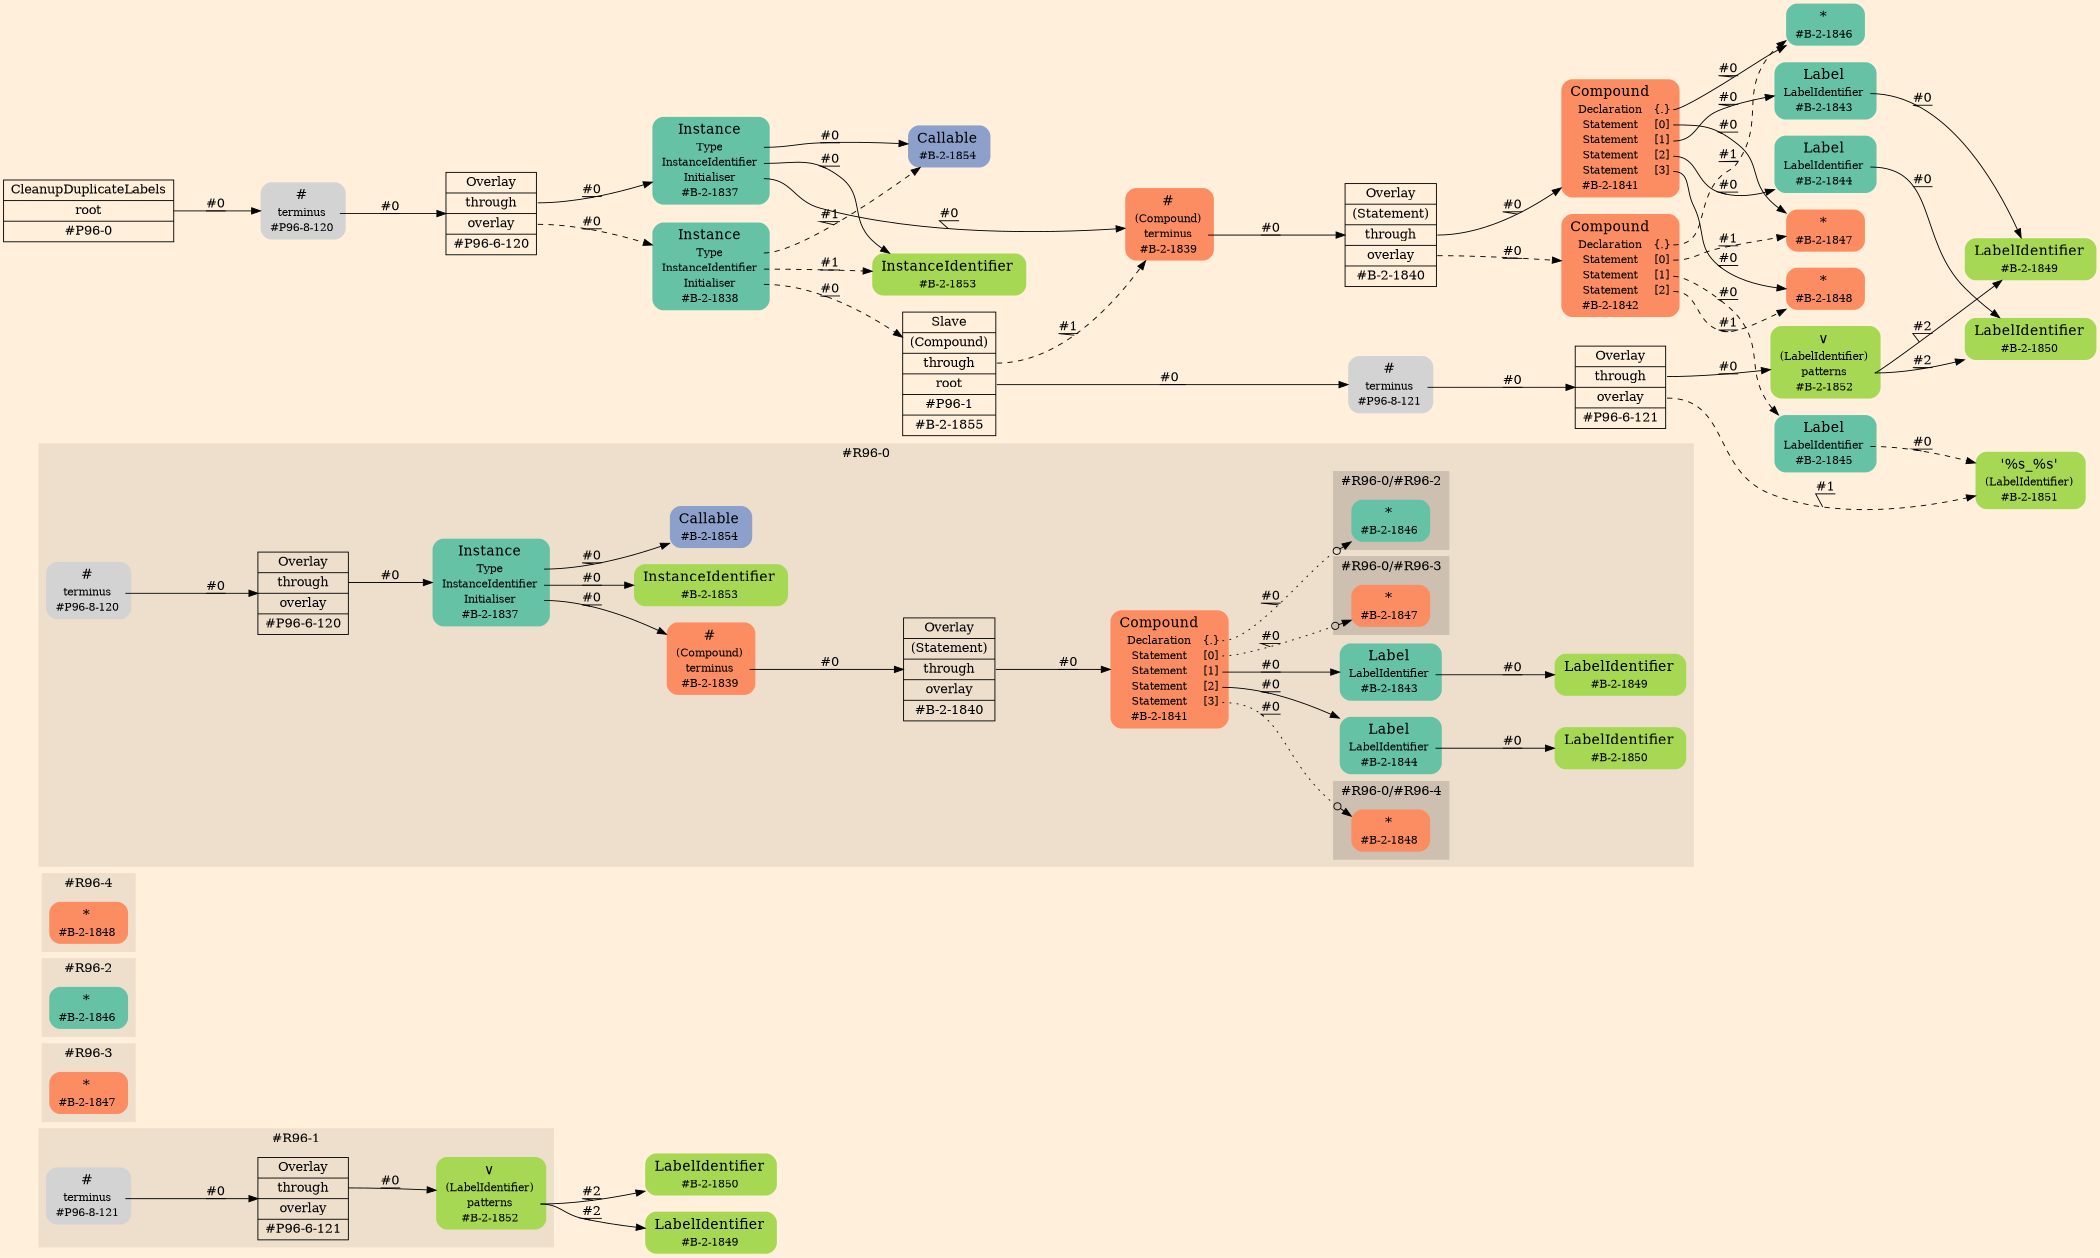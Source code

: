 digraph Inferno {
graph [
    rankdir = "LR"
    ranksep = 1.0
    size = "14,20"
    bgcolor = antiquewhite1
    color = black
    fontcolor = black
];
node [
];
// -------------------- figure #R96-1 --------------------
"#R96-1/#B-2-1850" [
    shape = "plaintext"
    fillcolor = "/set28/5"
    label = <<TABLE BORDER="0" CELLBORDER="0" CELLSPACING="0">
     <TR><TD><FONT POINT-SIZE="16.0">LabelIdentifier</FONT></TD><TD></TD></TR>
     <TR><TD>#B-2-1850</TD><TD PORT="port0"></TD></TR>
    </TABLE>>
    style = "rounded,filled"
    fontsize = "12"
];

"#R96-1/#B-2-1849" [
    shape = "plaintext"
    fillcolor = "/set28/5"
    label = <<TABLE BORDER="0" CELLBORDER="0" CELLSPACING="0">
     <TR><TD><FONT POINT-SIZE="16.0">LabelIdentifier</FONT></TD><TD></TD></TR>
     <TR><TD>#B-2-1849</TD><TD PORT="port0"></TD></TR>
    </TABLE>>
    style = "rounded,filled"
    fontsize = "12"
];

subgraph "cluster#R96-1" {
    label = "#R96-1"
    style = "filled"
    color = antiquewhite2
    "#R96-1/#P96-6-121" [
        shape = "record"
        fillcolor = antiquewhite2
        label = "<fixed> Overlay | <port0> through | <port1> overlay | <port2> #P96-6-121"
        style = "filled"
        fontsize = "14"
        color = black
        fontcolor = black
    ];
    
    "#R96-1/#B-2-1852" [
        shape = "plaintext"
        fillcolor = "/set28/5"
        label = <<TABLE BORDER="0" CELLBORDER="0" CELLSPACING="0">
         <TR><TD><FONT POINT-SIZE="16.0">∨</FONT></TD><TD></TD></TR>
         <TR><TD>(LabelIdentifier)</TD><TD PORT="port0"></TD></TR>
         <TR><TD>patterns</TD><TD PORT="port1"></TD></TR>
         <TR><TD>#B-2-1852</TD><TD PORT="port2"></TD></TR>
        </TABLE>>
        style = "rounded,filled"
        fontsize = "12"
    ];
    
    "#R96-1/#P96-8-121" [
        shape = "plaintext"
        label = <<TABLE BORDER="0" CELLBORDER="0" CELLSPACING="0">
         <TR><TD><FONT POINT-SIZE="16.0">#</FONT></TD><TD></TD></TR>
         <TR><TD>terminus</TD><TD PORT="port0"></TD></TR>
         <TR><TD>#P96-8-121</TD><TD PORT="port1"></TD></TR>
        </TABLE>>
        style = "rounded,filled"
        fontsize = "12"
    ];
    
}


// -------------------- figure #R96-3 --------------------
subgraph "cluster#R96-3" {
    label = "#R96-3"
    style = "filled"
    color = antiquewhite2
    "#R96-3/#B-2-1847" [
        shape = "plaintext"
        fillcolor = "/set28/2"
        label = <<TABLE BORDER="0" CELLBORDER="0" CELLSPACING="0">
         <TR><TD><FONT POINT-SIZE="16.0">*</FONT></TD><TD></TD></TR>
         <TR><TD>#B-2-1847</TD><TD PORT="port0"></TD></TR>
        </TABLE>>
        style = "rounded,filled"
        fontsize = "12"
    ];
    
}


// -------------------- figure #R96-2 --------------------
subgraph "cluster#R96-2" {
    label = "#R96-2"
    style = "filled"
    color = antiquewhite2
    "#R96-2/#B-2-1846" [
        shape = "plaintext"
        fillcolor = "/set28/1"
        label = <<TABLE BORDER="0" CELLBORDER="0" CELLSPACING="0">
         <TR><TD><FONT POINT-SIZE="16.0">*</FONT></TD><TD></TD></TR>
         <TR><TD>#B-2-1846</TD><TD PORT="port0"></TD></TR>
        </TABLE>>
        style = "rounded,filled"
        fontsize = "12"
    ];
    
}


// -------------------- figure #R96-4 --------------------
subgraph "cluster#R96-4" {
    label = "#R96-4"
    style = "filled"
    color = antiquewhite2
    "#R96-4/#B-2-1848" [
        shape = "plaintext"
        fillcolor = "/set28/2"
        label = <<TABLE BORDER="0" CELLBORDER="0" CELLSPACING="0">
         <TR><TD><FONT POINT-SIZE="16.0">*</FONT></TD><TD></TD></TR>
         <TR><TD>#B-2-1848</TD><TD PORT="port0"></TD></TR>
        </TABLE>>
        style = "rounded,filled"
        fontsize = "12"
    ];
    
}


// -------------------- figure #R96-0 --------------------
subgraph "cluster#R96-0" {
    label = "#R96-0"
    style = "filled"
    color = antiquewhite2
    "#R96-0/#B-2-1849" [
        shape = "plaintext"
        fillcolor = "/set28/5"
        label = <<TABLE BORDER="0" CELLBORDER="0" CELLSPACING="0">
         <TR><TD><FONT POINT-SIZE="16.0">LabelIdentifier</FONT></TD><TD></TD></TR>
         <TR><TD>#B-2-1849</TD><TD PORT="port0"></TD></TR>
        </TABLE>>
        style = "rounded,filled"
        fontsize = "12"
    ];
    
    "#R96-0/#B-2-1837" [
        shape = "plaintext"
        fillcolor = "/set28/1"
        label = <<TABLE BORDER="0" CELLBORDER="0" CELLSPACING="0">
         <TR><TD><FONT POINT-SIZE="16.0">Instance</FONT></TD><TD></TD></TR>
         <TR><TD>Type</TD><TD PORT="port0"></TD></TR>
         <TR><TD>InstanceIdentifier</TD><TD PORT="port1"></TD></TR>
         <TR><TD>Initialiser</TD><TD PORT="port2"></TD></TR>
         <TR><TD>#B-2-1837</TD><TD PORT="port3"></TD></TR>
        </TABLE>>
        style = "rounded,filled"
        fontsize = "12"
    ];
    
    "#R96-0/#B-2-1840" [
        shape = "record"
        fillcolor = antiquewhite2
        label = "<fixed> Overlay | <port0> (Statement) | <port1> through | <port2> overlay | <port3> #B-2-1840"
        style = "filled"
        fontsize = "14"
        color = black
        fontcolor = black
    ];
    
    "#R96-0/#B-2-1853" [
        shape = "plaintext"
        fillcolor = "/set28/5"
        label = <<TABLE BORDER="0" CELLBORDER="0" CELLSPACING="0">
         <TR><TD><FONT POINT-SIZE="16.0">InstanceIdentifier</FONT></TD><TD></TD></TR>
         <TR><TD>#B-2-1853</TD><TD PORT="port0"></TD></TR>
        </TABLE>>
        style = "rounded,filled"
        fontsize = "12"
    ];
    
    "#R96-0/#B-2-1843" [
        shape = "plaintext"
        fillcolor = "/set28/1"
        label = <<TABLE BORDER="0" CELLBORDER="0" CELLSPACING="0">
         <TR><TD><FONT POINT-SIZE="16.0">Label</FONT></TD><TD></TD></TR>
         <TR><TD>LabelIdentifier</TD><TD PORT="port0"></TD></TR>
         <TR><TD>#B-2-1843</TD><TD PORT="port1"></TD></TR>
        </TABLE>>
        style = "rounded,filled"
        fontsize = "12"
    ];
    
    "#R96-0/#B-2-1854" [
        shape = "plaintext"
        fillcolor = "/set28/3"
        label = <<TABLE BORDER="0" CELLBORDER="0" CELLSPACING="0">
         <TR><TD><FONT POINT-SIZE="16.0">Callable</FONT></TD><TD></TD></TR>
         <TR><TD>#B-2-1854</TD><TD PORT="port0"></TD></TR>
        </TABLE>>
        style = "rounded,filled"
        fontsize = "12"
    ];
    
    "#R96-0/#P96-8-120" [
        shape = "plaintext"
        label = <<TABLE BORDER="0" CELLBORDER="0" CELLSPACING="0">
         <TR><TD><FONT POINT-SIZE="16.0">#</FONT></TD><TD></TD></TR>
         <TR><TD>terminus</TD><TD PORT="port0"></TD></TR>
         <TR><TD>#P96-8-120</TD><TD PORT="port1"></TD></TR>
        </TABLE>>
        style = "rounded,filled"
        fontsize = "12"
    ];
    
    "#R96-0/#P96-6-120" [
        shape = "record"
        fillcolor = antiquewhite2
        label = "<fixed> Overlay | <port0> through | <port1> overlay | <port2> #P96-6-120"
        style = "filled"
        fontsize = "14"
        color = black
        fontcolor = black
    ];
    
    "#R96-0/#B-2-1839" [
        shape = "plaintext"
        fillcolor = "/set28/2"
        label = <<TABLE BORDER="0" CELLBORDER="0" CELLSPACING="0">
         <TR><TD><FONT POINT-SIZE="16.0">#</FONT></TD><TD></TD></TR>
         <TR><TD>(Compound)</TD><TD PORT="port0"></TD></TR>
         <TR><TD>terminus</TD><TD PORT="port1"></TD></TR>
         <TR><TD>#B-2-1839</TD><TD PORT="port2"></TD></TR>
        </TABLE>>
        style = "rounded,filled"
        fontsize = "12"
    ];
    
    "#R96-0/#B-2-1844" [
        shape = "plaintext"
        fillcolor = "/set28/1"
        label = <<TABLE BORDER="0" CELLBORDER="0" CELLSPACING="0">
         <TR><TD><FONT POINT-SIZE="16.0">Label</FONT></TD><TD></TD></TR>
         <TR><TD>LabelIdentifier</TD><TD PORT="port0"></TD></TR>
         <TR><TD>#B-2-1844</TD><TD PORT="port1"></TD></TR>
        </TABLE>>
        style = "rounded,filled"
        fontsize = "12"
    ];
    
    "#R96-0/#B-2-1850" [
        shape = "plaintext"
        fillcolor = "/set28/5"
        label = <<TABLE BORDER="0" CELLBORDER="0" CELLSPACING="0">
         <TR><TD><FONT POINT-SIZE="16.0">LabelIdentifier</FONT></TD><TD></TD></TR>
         <TR><TD>#B-2-1850</TD><TD PORT="port0"></TD></TR>
        </TABLE>>
        style = "rounded,filled"
        fontsize = "12"
    ];
    
    "#R96-0/#B-2-1841" [
        shape = "plaintext"
        fillcolor = "/set28/2"
        label = <<TABLE BORDER="0" CELLBORDER="0" CELLSPACING="0">
         <TR><TD><FONT POINT-SIZE="16.0">Compound</FONT></TD><TD></TD></TR>
         <TR><TD>Declaration</TD><TD PORT="port0">{.}</TD></TR>
         <TR><TD>Statement</TD><TD PORT="port1">[0]</TD></TR>
         <TR><TD>Statement</TD><TD PORT="port2">[1]</TD></TR>
         <TR><TD>Statement</TD><TD PORT="port3">[2]</TD></TR>
         <TR><TD>Statement</TD><TD PORT="port4">[3]</TD></TR>
         <TR><TD>#B-2-1841</TD><TD PORT="port5"></TD></TR>
        </TABLE>>
        style = "rounded,filled"
        fontsize = "12"
    ];
    
    subgraph "cluster#R96-0/#R96-4" {
        label = "#R96-0/#R96-4"
        style = "filled"
        color = antiquewhite3
        "#R96-0/#0/#B-2-1848" [
            shape = "plaintext"
            fillcolor = "/set28/2"
            label = <<TABLE BORDER="0" CELLBORDER="0" CELLSPACING="0">
             <TR><TD><FONT POINT-SIZE="16.0">*</FONT></TD><TD></TD></TR>
             <TR><TD>#B-2-1848</TD><TD PORT="port0"></TD></TR>
            </TABLE>>
            style = "rounded,filled"
            fontsize = "12"
        ];
        
    }
    
    subgraph "cluster#R96-0/#R96-2" {
        label = "#R96-0/#R96-2"
        style = "filled"
        color = antiquewhite3
        "#R96-0/#0/#B-2-1846" [
            shape = "plaintext"
            fillcolor = "/set28/1"
            label = <<TABLE BORDER="0" CELLBORDER="0" CELLSPACING="0">
             <TR><TD><FONT POINT-SIZE="16.0">*</FONT></TD><TD></TD></TR>
             <TR><TD>#B-2-1846</TD><TD PORT="port0"></TD></TR>
            </TABLE>>
            style = "rounded,filled"
            fontsize = "12"
        ];
        
    }
    
    subgraph "cluster#R96-0/#R96-3" {
        label = "#R96-0/#R96-3"
        style = "filled"
        color = antiquewhite3
        "#R96-0/#0/#B-2-1847" [
            shape = "plaintext"
            fillcolor = "/set28/2"
            label = <<TABLE BORDER="0" CELLBORDER="0" CELLSPACING="0">
             <TR><TD><FONT POINT-SIZE="16.0">*</FONT></TD><TD></TD></TR>
             <TR><TD>#B-2-1847</TD><TD PORT="port0"></TD></TR>
            </TABLE>>
            style = "rounded,filled"
            fontsize = "12"
        ];
        
    }
    
}


// -------------------- transformation figure --------------------
"CR#P96-0" [
    shape = "record"
    fillcolor = antiquewhite1
    label = "<fixed> CleanupDuplicateLabels | <port0> root | <port1> #P96-0"
    style = "filled"
    fontsize = "14"
    color = black
    fontcolor = black
];

"#P96-8-120" [
    shape = "plaintext"
    label = <<TABLE BORDER="0" CELLBORDER="0" CELLSPACING="0">
     <TR><TD><FONT POINT-SIZE="16.0">#</FONT></TD><TD></TD></TR>
     <TR><TD>terminus</TD><TD PORT="port0"></TD></TR>
     <TR><TD>#P96-8-120</TD><TD PORT="port1"></TD></TR>
    </TABLE>>
    style = "rounded,filled"
    fontsize = "12"
];

"#P96-6-120" [
    shape = "record"
    fillcolor = antiquewhite1
    label = "<fixed> Overlay | <port0> through | <port1> overlay | <port2> #P96-6-120"
    style = "filled"
    fontsize = "14"
    color = black
    fontcolor = black
];

"#B-2-1837" [
    shape = "plaintext"
    fillcolor = "/set28/1"
    label = <<TABLE BORDER="0" CELLBORDER="0" CELLSPACING="0">
     <TR><TD><FONT POINT-SIZE="16.0">Instance</FONT></TD><TD></TD></TR>
     <TR><TD>Type</TD><TD PORT="port0"></TD></TR>
     <TR><TD>InstanceIdentifier</TD><TD PORT="port1"></TD></TR>
     <TR><TD>Initialiser</TD><TD PORT="port2"></TD></TR>
     <TR><TD>#B-2-1837</TD><TD PORT="port3"></TD></TR>
    </TABLE>>
    style = "rounded,filled"
    fontsize = "12"
];

"#B-2-1854" [
    shape = "plaintext"
    fillcolor = "/set28/3"
    label = <<TABLE BORDER="0" CELLBORDER="0" CELLSPACING="0">
     <TR><TD><FONT POINT-SIZE="16.0">Callable</FONT></TD><TD></TD></TR>
     <TR><TD>#B-2-1854</TD><TD PORT="port0"></TD></TR>
    </TABLE>>
    style = "rounded,filled"
    fontsize = "12"
];

"#B-2-1853" [
    shape = "plaintext"
    fillcolor = "/set28/5"
    label = <<TABLE BORDER="0" CELLBORDER="0" CELLSPACING="0">
     <TR><TD><FONT POINT-SIZE="16.0">InstanceIdentifier</FONT></TD><TD></TD></TR>
     <TR><TD>#B-2-1853</TD><TD PORT="port0"></TD></TR>
    </TABLE>>
    style = "rounded,filled"
    fontsize = "12"
];

"#B-2-1839" [
    shape = "plaintext"
    fillcolor = "/set28/2"
    label = <<TABLE BORDER="0" CELLBORDER="0" CELLSPACING="0">
     <TR><TD><FONT POINT-SIZE="16.0">#</FONT></TD><TD></TD></TR>
     <TR><TD>(Compound)</TD><TD PORT="port0"></TD></TR>
     <TR><TD>terminus</TD><TD PORT="port1"></TD></TR>
     <TR><TD>#B-2-1839</TD><TD PORT="port2"></TD></TR>
    </TABLE>>
    style = "rounded,filled"
    fontsize = "12"
];

"#B-2-1840" [
    shape = "record"
    fillcolor = antiquewhite1
    label = "<fixed> Overlay | <port0> (Statement) | <port1> through | <port2> overlay | <port3> #B-2-1840"
    style = "filled"
    fontsize = "14"
    color = black
    fontcolor = black
];

"#B-2-1841" [
    shape = "plaintext"
    fillcolor = "/set28/2"
    label = <<TABLE BORDER="0" CELLBORDER="0" CELLSPACING="0">
     <TR><TD><FONT POINT-SIZE="16.0">Compound</FONT></TD><TD></TD></TR>
     <TR><TD>Declaration</TD><TD PORT="port0">{.}</TD></TR>
     <TR><TD>Statement</TD><TD PORT="port1">[0]</TD></TR>
     <TR><TD>Statement</TD><TD PORT="port2">[1]</TD></TR>
     <TR><TD>Statement</TD><TD PORT="port3">[2]</TD></TR>
     <TR><TD>Statement</TD><TD PORT="port4">[3]</TD></TR>
     <TR><TD>#B-2-1841</TD><TD PORT="port5"></TD></TR>
    </TABLE>>
    style = "rounded,filled"
    fontsize = "12"
];

"#B-2-1846" [
    shape = "plaintext"
    fillcolor = "/set28/1"
    label = <<TABLE BORDER="0" CELLBORDER="0" CELLSPACING="0">
     <TR><TD><FONT POINT-SIZE="16.0">*</FONT></TD><TD></TD></TR>
     <TR><TD>#B-2-1846</TD><TD PORT="port0"></TD></TR>
    </TABLE>>
    style = "rounded,filled"
    fontsize = "12"
];

"#B-2-1847" [
    shape = "plaintext"
    fillcolor = "/set28/2"
    label = <<TABLE BORDER="0" CELLBORDER="0" CELLSPACING="0">
     <TR><TD><FONT POINT-SIZE="16.0">*</FONT></TD><TD></TD></TR>
     <TR><TD>#B-2-1847</TD><TD PORT="port0"></TD></TR>
    </TABLE>>
    style = "rounded,filled"
    fontsize = "12"
];

"#B-2-1843" [
    shape = "plaintext"
    fillcolor = "/set28/1"
    label = <<TABLE BORDER="0" CELLBORDER="0" CELLSPACING="0">
     <TR><TD><FONT POINT-SIZE="16.0">Label</FONT></TD><TD></TD></TR>
     <TR><TD>LabelIdentifier</TD><TD PORT="port0"></TD></TR>
     <TR><TD>#B-2-1843</TD><TD PORT="port1"></TD></TR>
    </TABLE>>
    style = "rounded,filled"
    fontsize = "12"
];

"#B-2-1849" [
    shape = "plaintext"
    fillcolor = "/set28/5"
    label = <<TABLE BORDER="0" CELLBORDER="0" CELLSPACING="0">
     <TR><TD><FONT POINT-SIZE="16.0">LabelIdentifier</FONT></TD><TD></TD></TR>
     <TR><TD>#B-2-1849</TD><TD PORT="port0"></TD></TR>
    </TABLE>>
    style = "rounded,filled"
    fontsize = "12"
];

"#B-2-1844" [
    shape = "plaintext"
    fillcolor = "/set28/1"
    label = <<TABLE BORDER="0" CELLBORDER="0" CELLSPACING="0">
     <TR><TD><FONT POINT-SIZE="16.0">Label</FONT></TD><TD></TD></TR>
     <TR><TD>LabelIdentifier</TD><TD PORT="port0"></TD></TR>
     <TR><TD>#B-2-1844</TD><TD PORT="port1"></TD></TR>
    </TABLE>>
    style = "rounded,filled"
    fontsize = "12"
];

"#B-2-1850" [
    shape = "plaintext"
    fillcolor = "/set28/5"
    label = <<TABLE BORDER="0" CELLBORDER="0" CELLSPACING="0">
     <TR><TD><FONT POINT-SIZE="16.0">LabelIdentifier</FONT></TD><TD></TD></TR>
     <TR><TD>#B-2-1850</TD><TD PORT="port0"></TD></TR>
    </TABLE>>
    style = "rounded,filled"
    fontsize = "12"
];

"#B-2-1848" [
    shape = "plaintext"
    fillcolor = "/set28/2"
    label = <<TABLE BORDER="0" CELLBORDER="0" CELLSPACING="0">
     <TR><TD><FONT POINT-SIZE="16.0">*</FONT></TD><TD></TD></TR>
     <TR><TD>#B-2-1848</TD><TD PORT="port0"></TD></TR>
    </TABLE>>
    style = "rounded,filled"
    fontsize = "12"
];

"#B-2-1842" [
    shape = "plaintext"
    fillcolor = "/set28/2"
    label = <<TABLE BORDER="0" CELLBORDER="0" CELLSPACING="0">
     <TR><TD><FONT POINT-SIZE="16.0">Compound</FONT></TD><TD></TD></TR>
     <TR><TD>Declaration</TD><TD PORT="port0">{.}</TD></TR>
     <TR><TD>Statement</TD><TD PORT="port1">[0]</TD></TR>
     <TR><TD>Statement</TD><TD PORT="port2">[1]</TD></TR>
     <TR><TD>Statement</TD><TD PORT="port3">[2]</TD></TR>
     <TR><TD>#B-2-1842</TD><TD PORT="port4"></TD></TR>
    </TABLE>>
    style = "rounded,filled"
    fontsize = "12"
];

"#B-2-1845" [
    shape = "plaintext"
    fillcolor = "/set28/1"
    label = <<TABLE BORDER="0" CELLBORDER="0" CELLSPACING="0">
     <TR><TD><FONT POINT-SIZE="16.0">Label</FONT></TD><TD></TD></TR>
     <TR><TD>LabelIdentifier</TD><TD PORT="port0"></TD></TR>
     <TR><TD>#B-2-1845</TD><TD PORT="port1"></TD></TR>
    </TABLE>>
    style = "rounded,filled"
    fontsize = "12"
];

"#B-2-1851" [
    shape = "plaintext"
    fillcolor = "/set28/5"
    label = <<TABLE BORDER="0" CELLBORDER="0" CELLSPACING="0">
     <TR><TD><FONT POINT-SIZE="16.0">'%s_%s'</FONT></TD><TD></TD></TR>
     <TR><TD>(LabelIdentifier)</TD><TD PORT="port0"></TD></TR>
     <TR><TD>#B-2-1851</TD><TD PORT="port1"></TD></TR>
    </TABLE>>
    style = "rounded,filled"
    fontsize = "12"
];

"#B-2-1838" [
    shape = "plaintext"
    fillcolor = "/set28/1"
    label = <<TABLE BORDER="0" CELLBORDER="0" CELLSPACING="0">
     <TR><TD><FONT POINT-SIZE="16.0">Instance</FONT></TD><TD></TD></TR>
     <TR><TD>Type</TD><TD PORT="port0"></TD></TR>
     <TR><TD>InstanceIdentifier</TD><TD PORT="port1"></TD></TR>
     <TR><TD>Initialiser</TD><TD PORT="port2"></TD></TR>
     <TR><TD>#B-2-1838</TD><TD PORT="port3"></TD></TR>
    </TABLE>>
    style = "rounded,filled"
    fontsize = "12"
];

"#B-2-1855" [
    shape = "record"
    fillcolor = antiquewhite1
    label = "<fixed> Slave | <port0> (Compound) | <port1> through | <port2> root | <port3> #P96-1 | <port4> #B-2-1855"
    style = "filled"
    fontsize = "14"
    color = black
    fontcolor = black
];

"#P96-8-121" [
    shape = "plaintext"
    label = <<TABLE BORDER="0" CELLBORDER="0" CELLSPACING="0">
     <TR><TD><FONT POINT-SIZE="16.0">#</FONT></TD><TD></TD></TR>
     <TR><TD>terminus</TD><TD PORT="port0"></TD></TR>
     <TR><TD>#P96-8-121</TD><TD PORT="port1"></TD></TR>
    </TABLE>>
    style = "rounded,filled"
    fontsize = "12"
];

"#P96-6-121" [
    shape = "record"
    fillcolor = antiquewhite1
    label = "<fixed> Overlay | <port0> through | <port1> overlay | <port2> #P96-6-121"
    style = "filled"
    fontsize = "14"
    color = black
    fontcolor = black
];

"#B-2-1852" [
    shape = "plaintext"
    fillcolor = "/set28/5"
    label = <<TABLE BORDER="0" CELLBORDER="0" CELLSPACING="0">
     <TR><TD><FONT POINT-SIZE="16.0">∨</FONT></TD><TD></TD></TR>
     <TR><TD>(LabelIdentifier)</TD><TD PORT="port0"></TD></TR>
     <TR><TD>patterns</TD><TD PORT="port1"></TD></TR>
     <TR><TD>#B-2-1852</TD><TD PORT="port2"></TD></TR>
    </TABLE>>
    style = "rounded,filled"
    fontsize = "12"
];



// -------------------- links --------------------
// links for block CR#P96-0
"CR#P96-0":port0 -> "#P96-8-120" [
    style="solid"
    label = "#0"
    decorate = true
    color = black
    fontcolor = black
];

// links for block #P96-8-120
"#P96-8-120":port0 -> "#P96-6-120" [
    style="solid"
    label = "#0"
    decorate = true
    color = black
    fontcolor = black
];

// links for block #P96-6-120
"#P96-6-120":port0 -> "#B-2-1837" [
    style="solid"
    label = "#0"
    decorate = true
    color = black
    fontcolor = black
];

"#P96-6-120":port1 -> "#B-2-1838" [
    style="dashed"
    label = "#0"
    decorate = true
    color = black
    fontcolor = black
];

// links for block #B-2-1837
"#B-2-1837":port0 -> "#B-2-1854" [
    style="solid"
    label = "#0"
    decorate = true
    color = black
    fontcolor = black
];

"#B-2-1837":port1 -> "#B-2-1853" [
    style="solid"
    label = "#0"
    decorate = true
    color = black
    fontcolor = black
];

"#B-2-1837":port2 -> "#B-2-1839" [
    style="solid"
    label = "#0"
    decorate = true
    color = black
    fontcolor = black
];

// links for block #B-2-1854
// links for block #B-2-1853
// links for block #B-2-1839
"#B-2-1839":port1 -> "#B-2-1840" [
    style="solid"
    label = "#0"
    decorate = true
    color = black
    fontcolor = black
];

// links for block #B-2-1840
"#B-2-1840":port1 -> "#B-2-1841" [
    style="solid"
    label = "#0"
    decorate = true
    color = black
    fontcolor = black
];

"#B-2-1840":port2 -> "#B-2-1842" [
    style="dashed"
    label = "#0"
    decorate = true
    color = black
    fontcolor = black
];

// links for block #B-2-1841
"#B-2-1841":port0 -> "#B-2-1846" [
    style="solid"
    label = "#0"
    decorate = true
    color = black
    fontcolor = black
];

"#B-2-1841":port1 -> "#B-2-1847" [
    style="solid"
    label = "#0"
    decorate = true
    color = black
    fontcolor = black
];

"#B-2-1841":port2 -> "#B-2-1843" [
    style="solid"
    label = "#0"
    decorate = true
    color = black
    fontcolor = black
];

"#B-2-1841":port3 -> "#B-2-1844" [
    style="solid"
    label = "#0"
    decorate = true
    color = black
    fontcolor = black
];

"#B-2-1841":port4 -> "#B-2-1848" [
    style="solid"
    label = "#0"
    decorate = true
    color = black
    fontcolor = black
];

// links for block #B-2-1846
// links for block #B-2-1847
// links for block #B-2-1843
"#B-2-1843":port0 -> "#B-2-1849" [
    style="solid"
    label = "#0"
    decorate = true
    color = black
    fontcolor = black
];

// links for block #B-2-1849
// links for block #B-2-1844
"#B-2-1844":port0 -> "#B-2-1850" [
    style="solid"
    label = "#0"
    decorate = true
    color = black
    fontcolor = black
];

// links for block #B-2-1850
// links for block #B-2-1848
// links for block #B-2-1842
"#B-2-1842":port0 -> "#B-2-1846" [
    style="dashed"
    label = "#1"
    decorate = true
    color = black
    fontcolor = black
];

"#B-2-1842":port1 -> "#B-2-1847" [
    style="dashed"
    label = "#1"
    decorate = true
    color = black
    fontcolor = black
];

"#B-2-1842":port2 -> "#B-2-1845" [
    style="dashed"
    label = "#0"
    decorate = true
    color = black
    fontcolor = black
];

"#B-2-1842":port3 -> "#B-2-1848" [
    style="dashed"
    label = "#1"
    decorate = true
    color = black
    fontcolor = black
];

// links for block #B-2-1845
"#B-2-1845":port0 -> "#B-2-1851" [
    style="dashed"
    label = "#0"
    decorate = true
    color = black
    fontcolor = black
];

// links for block #B-2-1851
// links for block #B-2-1838
"#B-2-1838":port0 -> "#B-2-1854" [
    style="dashed"
    label = "#1"
    decorate = true
    color = black
    fontcolor = black
];

"#B-2-1838":port1 -> "#B-2-1853" [
    style="dashed"
    label = "#1"
    decorate = true
    color = black
    fontcolor = black
];

"#B-2-1838":port2 -> "#B-2-1855" [
    style="dashed"
    label = "#0"
    decorate = true
    color = black
    fontcolor = black
];

// links for block #B-2-1855
"#B-2-1855":port1 -> "#B-2-1839" [
    style="dashed"
    label = "#1"
    decorate = true
    color = black
    fontcolor = black
];

"#B-2-1855":port2 -> "#P96-8-121" [
    style="solid"
    label = "#0"
    decorate = true
    color = black
    fontcolor = black
];

// links for block #P96-8-121
"#P96-8-121":port0 -> "#P96-6-121" [
    style="solid"
    label = "#0"
    decorate = true
    color = black
    fontcolor = black
];

// links for block #P96-6-121
"#P96-6-121":port0 -> "#B-2-1852" [
    style="solid"
    label = "#0"
    decorate = true
    color = black
    fontcolor = black
];

"#P96-6-121":port1 -> "#B-2-1851" [
    style="dashed"
    label = "#1"
    decorate = true
    color = black
    fontcolor = black
];

// links for block #B-2-1852
"#B-2-1852":port1 -> "#B-2-1849" [
    style="solid"
    label = "#2"
    decorate = true
    color = black
    fontcolor = black
];

"#B-2-1852":port1 -> "#B-2-1850" [
    style="solid"
    label = "#2"
    decorate = true
    color = black
    fontcolor = black
];

// links for block #R96-0/#B-2-1849
// links for block #R96-0/#B-2-1837
"#R96-0/#B-2-1837":port0 -> "#R96-0/#B-2-1854" [
    style="solid"
    label = "#0"
    decorate = true
    color = black
    fontcolor = black
];

"#R96-0/#B-2-1837":port1 -> "#R96-0/#B-2-1853" [
    style="solid"
    label = "#0"
    decorate = true
    color = black
    fontcolor = black
];

"#R96-0/#B-2-1837":port2 -> "#R96-0/#B-2-1839" [
    style="solid"
    label = "#0"
    decorate = true
    color = black
    fontcolor = black
];

// links for block #R96-0/#B-2-1840
"#R96-0/#B-2-1840":port1 -> "#R96-0/#B-2-1841" [
    style="solid"
    label = "#0"
    decorate = true
    color = black
    fontcolor = black
];

// links for block #R96-0/#B-2-1853
// links for block #R96-0/#B-2-1843
"#R96-0/#B-2-1843":port0 -> "#R96-0/#B-2-1849" [
    style="solid"
    label = "#0"
    decorate = true
    color = black
    fontcolor = black
];

// links for block #R96-0/#B-2-1854
// links for block #R96-0/#P96-8-120
"#R96-0/#P96-8-120":port0 -> "#R96-0/#P96-6-120" [
    style="solid"
    label = "#0"
    decorate = true
    color = black
    fontcolor = black
];

// links for block #R96-0/#P96-6-120
"#R96-0/#P96-6-120":port0 -> "#R96-0/#B-2-1837" [
    style="solid"
    label = "#0"
    decorate = true
    color = black
    fontcolor = black
];

// links for block #R96-0/#B-2-1839
"#R96-0/#B-2-1839":port1 -> "#R96-0/#B-2-1840" [
    style="solid"
    label = "#0"
    decorate = true
    color = black
    fontcolor = black
];

// links for block #R96-0/#B-2-1844
"#R96-0/#B-2-1844":port0 -> "#R96-0/#B-2-1850" [
    style="solid"
    label = "#0"
    decorate = true
    color = black
    fontcolor = black
];

// links for block #R96-0/#B-2-1850
// links for block #R96-0/#B-2-1841
"#R96-0/#B-2-1841":port0 -> "#R96-0/#0/#B-2-1846" [
    style="dotted"
    arrowhead="normalnoneodot"
    label = "#0"
    decorate = true
    color = black
    fontcolor = black
];

"#R96-0/#B-2-1841":port1 -> "#R96-0/#0/#B-2-1847" [
    style="dotted"
    arrowhead="normalnoneodot"
    label = "#0"
    decorate = true
    color = black
    fontcolor = black
];

"#R96-0/#B-2-1841":port2 -> "#R96-0/#B-2-1843" [
    style="solid"
    label = "#0"
    decorate = true
    color = black
    fontcolor = black
];

"#R96-0/#B-2-1841":port3 -> "#R96-0/#B-2-1844" [
    style="solid"
    label = "#0"
    decorate = true
    color = black
    fontcolor = black
];

"#R96-0/#B-2-1841":port4 -> "#R96-0/#0/#B-2-1848" [
    style="dotted"
    arrowhead="normalnoneodot"
    label = "#0"
    decorate = true
    color = black
    fontcolor = black
];

// links for block #R96-0/#0/#B-2-1848
// links for block #R96-0/#0/#B-2-1846
// links for block #R96-0/#0/#B-2-1847
// links for block #R96-4/#B-2-1848
// links for block #R96-2/#B-2-1846
// links for block #R96-3/#B-2-1847
// links for block #R96-1/#B-2-1850
// links for block #R96-1/#B-2-1849
// links for block #R96-1/#P96-6-121
"#R96-1/#P96-6-121":port0 -> "#R96-1/#B-2-1852" [
    style="solid"
    label = "#0"
    decorate = true
    color = black
    fontcolor = black
];

// links for block #R96-1/#B-2-1852
"#R96-1/#B-2-1852":port1 -> "#R96-1/#B-2-1849" [
    style="solid"
    label = "#2"
    decorate = true
    color = black
    fontcolor = black
];

"#R96-1/#B-2-1852":port1 -> "#R96-1/#B-2-1850" [
    style="solid"
    label = "#2"
    decorate = true
    color = black
    fontcolor = black
];

// links for block #R96-1/#P96-8-121
"#R96-1/#P96-8-121":port0 -> "#R96-1/#P96-6-121" [
    style="solid"
    label = "#0"
    decorate = true
    color = black
    fontcolor = black
];

}
